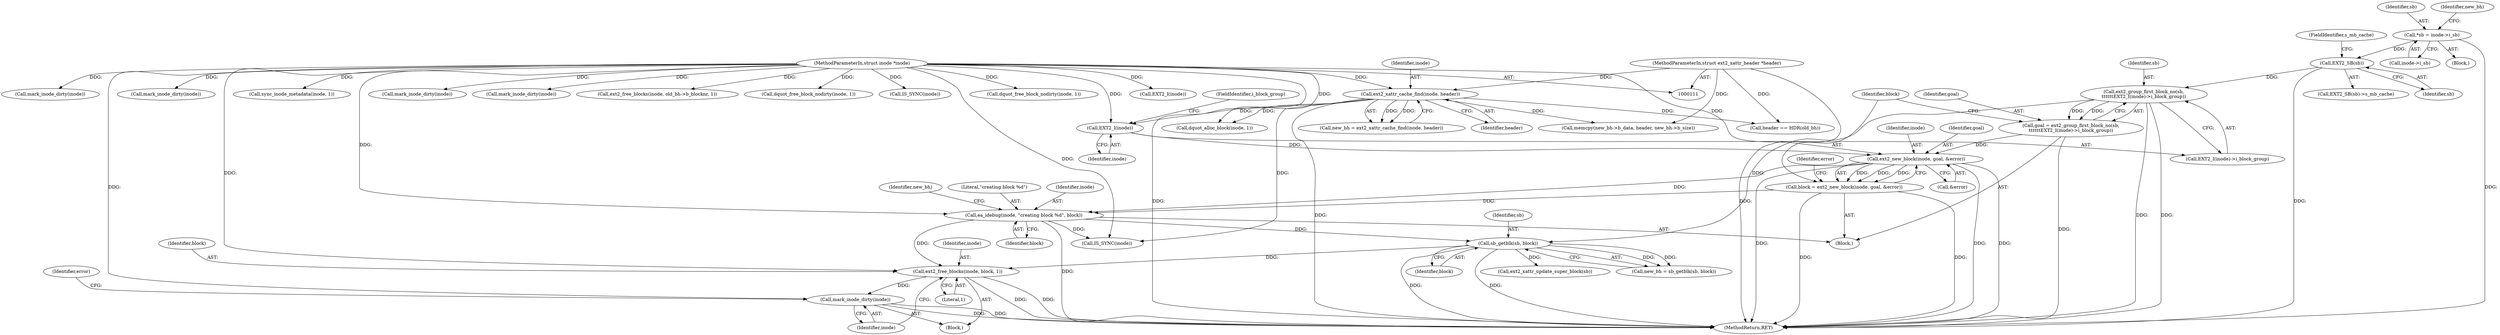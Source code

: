 digraph "0_linux_be0726d33cb8f411945884664924bed3cb8c70ee_11@pointer" {
"1000239" [label="(Call,ext2_free_blocks(inode, block, 1))"];
"1000225" [label="(Call,ea_idebug(inode, \"creating block %d\", block))"];
"1000217" [label="(Call,ext2_new_block(inode, goal, &error))"];
"1000211" [label="(Call,EXT2_I(inode))"];
"1000139" [label="(Call,ext2_xattr_cache_find(inode, header))"];
"1000112" [label="(MethodParameterIn,struct inode *inode)"];
"1000114" [label="(MethodParameterIn,struct ext2_xattr_header *header)"];
"1000206" [label="(Call,goal = ext2_group_first_block_no(sb,\n\t\t\t\t\t\tEXT2_I(inode)->i_block_group))"];
"1000208" [label="(Call,ext2_group_first_block_no(sb,\n\t\t\t\t\t\tEXT2_I(inode)->i_block_group))"];
"1000131" [label="(Call,EXT2_SB(sb))"];
"1000117" [label="(Call,*sb = inode->i_sb)"];
"1000215" [label="(Call,block = ext2_new_block(inode, goal, &error))"];
"1000231" [label="(Call,sb_getblk(sb, block))"];
"1000243" [label="(Call,mark_inode_dirty(inode))"];
"1000336" [label="(Call,mark_inode_dirty(inode))"];
"1000244" [label="(Identifier,inode)"];
"1000226" [label="(Identifier,inode)"];
"1000246" [label="(Identifier,error)"];
"1000228" [label="(Identifier,block)"];
"1000141" [label="(Identifier,header)"];
"1000272" [label="(Call,IS_SYNC(inode))"];
"1000117" [label="(Call,*sb = inode->i_sb)"];
"1000119" [label="(Call,inode->i_sb)"];
"1000140" [label="(Identifier,inode)"];
"1000242" [label="(Literal,1)"];
"1000115" [label="(Block,)"];
"1000227" [label="(Literal,\"creating block %d\")"];
"1000118" [label="(Identifier,sb)"];
"1000267" [label="(Call,ext2_xattr_update_super_block(sb))"];
"1000332" [label="(Call,mark_inode_dirty(inode))"];
"1000223" [label="(Identifier,error)"];
"1000206" [label="(Call,goal = ext2_group_first_block_no(sb,\n\t\t\t\t\t\tEXT2_I(inode)->i_block_group))"];
"1000216" [label="(Identifier,block)"];
"1000233" [label="(Identifier,block)"];
"1000239" [label="(Call,ext2_free_blocks(inode, block, 1))"];
"1000219" [label="(Identifier,goal)"];
"1000311" [label="(Call,sync_inode_metadata(inode, 1))"];
"1000160" [label="(Call,dquot_alloc_block(inode, 1))"];
"1000124" [label="(Identifier,new_bh)"];
"1000232" [label="(Identifier,sb)"];
"1000209" [label="(Identifier,sb)"];
"1000240" [label="(Identifier,inode)"];
"1000112" [label="(MethodParameterIn,struct inode *inode)"];
"1000131" [label="(Call,EXT2_SB(sb))"];
"1000382" [label="(Call,mark_inode_dirty(inode))"];
"1000133" [label="(FieldIdentifier,s_mb_cache)"];
"1000252" [label="(Call,memcpy(new_bh->b_data, header, new_bh->b_size))"];
"1000229" [label="(Call,new_bh = sb_getblk(sb, block))"];
"1000230" [label="(Identifier,new_bh)"];
"1000211" [label="(Call,EXT2_I(inode))"];
"1000401" [label="(Call,mark_inode_dirty(inode))"];
"1000220" [label="(Call,&error)"];
"1000376" [label="(Call,ext2_free_blocks(inode, old_bh->b_blocknr, 1))"];
"1000207" [label="(Identifier,goal)"];
"1000238" [label="(Block,)"];
"1000398" [label="(Call,dquot_free_block_nodirty(inode, 1))"];
"1000225" [label="(Call,ea_idebug(inode, \"creating block %d\", block))"];
"1000132" [label="(Identifier,sb)"];
"1000231" [label="(Call,sb_getblk(sb, block))"];
"1000241" [label="(Identifier,block)"];
"1000139" [label="(Call,ext2_xattr_cache_find(inode, header))"];
"1000212" [label="(Identifier,inode)"];
"1000306" [label="(Call,IS_SYNC(inode))"];
"1000329" [label="(Call,dquot_free_block_nodirty(inode, 1))"];
"1000137" [label="(Call,new_bh = ext2_xattr_cache_find(inode, header))"];
"1000204" [label="(Block,)"];
"1000420" [label="(MethodReturn,RET)"];
"1000217" [label="(Call,ext2_new_block(inode, goal, &error))"];
"1000114" [label="(MethodParameterIn,struct ext2_xattr_header *header)"];
"1000130" [label="(Call,EXT2_SB(sb)->s_mb_cache)"];
"1000243" [label="(Call,mark_inode_dirty(inode))"];
"1000208" [label="(Call,ext2_group_first_block_no(sb,\n\t\t\t\t\t\tEXT2_I(inode)->i_block_group))"];
"1000218" [label="(Identifier,inode)"];
"1000291" [label="(Call,EXT2_I(inode))"];
"1000213" [label="(FieldIdentifier,i_block_group)"];
"1000190" [label="(Call,header == HDR(old_bh))"];
"1000210" [label="(Call,EXT2_I(inode)->i_block_group)"];
"1000215" [label="(Call,block = ext2_new_block(inode, goal, &error))"];
"1000239" -> "1000238"  [label="AST: "];
"1000239" -> "1000242"  [label="CFG: "];
"1000240" -> "1000239"  [label="AST: "];
"1000241" -> "1000239"  [label="AST: "];
"1000242" -> "1000239"  [label="AST: "];
"1000244" -> "1000239"  [label="CFG: "];
"1000239" -> "1000420"  [label="DDG: "];
"1000239" -> "1000420"  [label="DDG: "];
"1000225" -> "1000239"  [label="DDG: "];
"1000112" -> "1000239"  [label="DDG: "];
"1000231" -> "1000239"  [label="DDG: "];
"1000239" -> "1000243"  [label="DDG: "];
"1000225" -> "1000204"  [label="AST: "];
"1000225" -> "1000228"  [label="CFG: "];
"1000226" -> "1000225"  [label="AST: "];
"1000227" -> "1000225"  [label="AST: "];
"1000228" -> "1000225"  [label="AST: "];
"1000230" -> "1000225"  [label="CFG: "];
"1000225" -> "1000420"  [label="DDG: "];
"1000217" -> "1000225"  [label="DDG: "];
"1000112" -> "1000225"  [label="DDG: "];
"1000215" -> "1000225"  [label="DDG: "];
"1000225" -> "1000231"  [label="DDG: "];
"1000225" -> "1000272"  [label="DDG: "];
"1000217" -> "1000215"  [label="AST: "];
"1000217" -> "1000220"  [label="CFG: "];
"1000218" -> "1000217"  [label="AST: "];
"1000219" -> "1000217"  [label="AST: "];
"1000220" -> "1000217"  [label="AST: "];
"1000215" -> "1000217"  [label="CFG: "];
"1000217" -> "1000420"  [label="DDG: "];
"1000217" -> "1000420"  [label="DDG: "];
"1000217" -> "1000420"  [label="DDG: "];
"1000217" -> "1000215"  [label="DDG: "];
"1000217" -> "1000215"  [label="DDG: "];
"1000217" -> "1000215"  [label="DDG: "];
"1000211" -> "1000217"  [label="DDG: "];
"1000112" -> "1000217"  [label="DDG: "];
"1000206" -> "1000217"  [label="DDG: "];
"1000211" -> "1000210"  [label="AST: "];
"1000211" -> "1000212"  [label="CFG: "];
"1000212" -> "1000211"  [label="AST: "];
"1000213" -> "1000211"  [label="CFG: "];
"1000139" -> "1000211"  [label="DDG: "];
"1000112" -> "1000211"  [label="DDG: "];
"1000139" -> "1000137"  [label="AST: "];
"1000139" -> "1000141"  [label="CFG: "];
"1000140" -> "1000139"  [label="AST: "];
"1000141" -> "1000139"  [label="AST: "];
"1000137" -> "1000139"  [label="CFG: "];
"1000139" -> "1000420"  [label="DDG: "];
"1000139" -> "1000137"  [label="DDG: "];
"1000139" -> "1000137"  [label="DDG: "];
"1000112" -> "1000139"  [label="DDG: "];
"1000114" -> "1000139"  [label="DDG: "];
"1000139" -> "1000160"  [label="DDG: "];
"1000139" -> "1000190"  [label="DDG: "];
"1000139" -> "1000252"  [label="DDG: "];
"1000139" -> "1000272"  [label="DDG: "];
"1000112" -> "1000111"  [label="AST: "];
"1000112" -> "1000420"  [label="DDG: "];
"1000112" -> "1000160"  [label="DDG: "];
"1000112" -> "1000243"  [label="DDG: "];
"1000112" -> "1000272"  [label="DDG: "];
"1000112" -> "1000291"  [label="DDG: "];
"1000112" -> "1000306"  [label="DDG: "];
"1000112" -> "1000311"  [label="DDG: "];
"1000112" -> "1000329"  [label="DDG: "];
"1000112" -> "1000332"  [label="DDG: "];
"1000112" -> "1000336"  [label="DDG: "];
"1000112" -> "1000376"  [label="DDG: "];
"1000112" -> "1000382"  [label="DDG: "];
"1000112" -> "1000398"  [label="DDG: "];
"1000112" -> "1000401"  [label="DDG: "];
"1000114" -> "1000111"  [label="AST: "];
"1000114" -> "1000420"  [label="DDG: "];
"1000114" -> "1000190"  [label="DDG: "];
"1000114" -> "1000252"  [label="DDG: "];
"1000206" -> "1000204"  [label="AST: "];
"1000206" -> "1000208"  [label="CFG: "];
"1000207" -> "1000206"  [label="AST: "];
"1000208" -> "1000206"  [label="AST: "];
"1000216" -> "1000206"  [label="CFG: "];
"1000206" -> "1000420"  [label="DDG: "];
"1000208" -> "1000206"  [label="DDG: "];
"1000208" -> "1000206"  [label="DDG: "];
"1000208" -> "1000210"  [label="CFG: "];
"1000209" -> "1000208"  [label="AST: "];
"1000210" -> "1000208"  [label="AST: "];
"1000208" -> "1000420"  [label="DDG: "];
"1000208" -> "1000420"  [label="DDG: "];
"1000131" -> "1000208"  [label="DDG: "];
"1000208" -> "1000231"  [label="DDG: "];
"1000131" -> "1000130"  [label="AST: "];
"1000131" -> "1000132"  [label="CFG: "];
"1000132" -> "1000131"  [label="AST: "];
"1000133" -> "1000131"  [label="CFG: "];
"1000131" -> "1000420"  [label="DDG: "];
"1000117" -> "1000131"  [label="DDG: "];
"1000117" -> "1000115"  [label="AST: "];
"1000117" -> "1000119"  [label="CFG: "];
"1000118" -> "1000117"  [label="AST: "];
"1000119" -> "1000117"  [label="AST: "];
"1000124" -> "1000117"  [label="CFG: "];
"1000117" -> "1000420"  [label="DDG: "];
"1000215" -> "1000204"  [label="AST: "];
"1000216" -> "1000215"  [label="AST: "];
"1000223" -> "1000215"  [label="CFG: "];
"1000215" -> "1000420"  [label="DDG: "];
"1000215" -> "1000420"  [label="DDG: "];
"1000231" -> "1000229"  [label="AST: "];
"1000231" -> "1000233"  [label="CFG: "];
"1000232" -> "1000231"  [label="AST: "];
"1000233" -> "1000231"  [label="AST: "];
"1000229" -> "1000231"  [label="CFG: "];
"1000231" -> "1000420"  [label="DDG: "];
"1000231" -> "1000420"  [label="DDG: "];
"1000231" -> "1000229"  [label="DDG: "];
"1000231" -> "1000229"  [label="DDG: "];
"1000231" -> "1000267"  [label="DDG: "];
"1000243" -> "1000238"  [label="AST: "];
"1000243" -> "1000244"  [label="CFG: "];
"1000244" -> "1000243"  [label="AST: "];
"1000246" -> "1000243"  [label="CFG: "];
"1000243" -> "1000420"  [label="DDG: "];
"1000243" -> "1000420"  [label="DDG: "];
}
